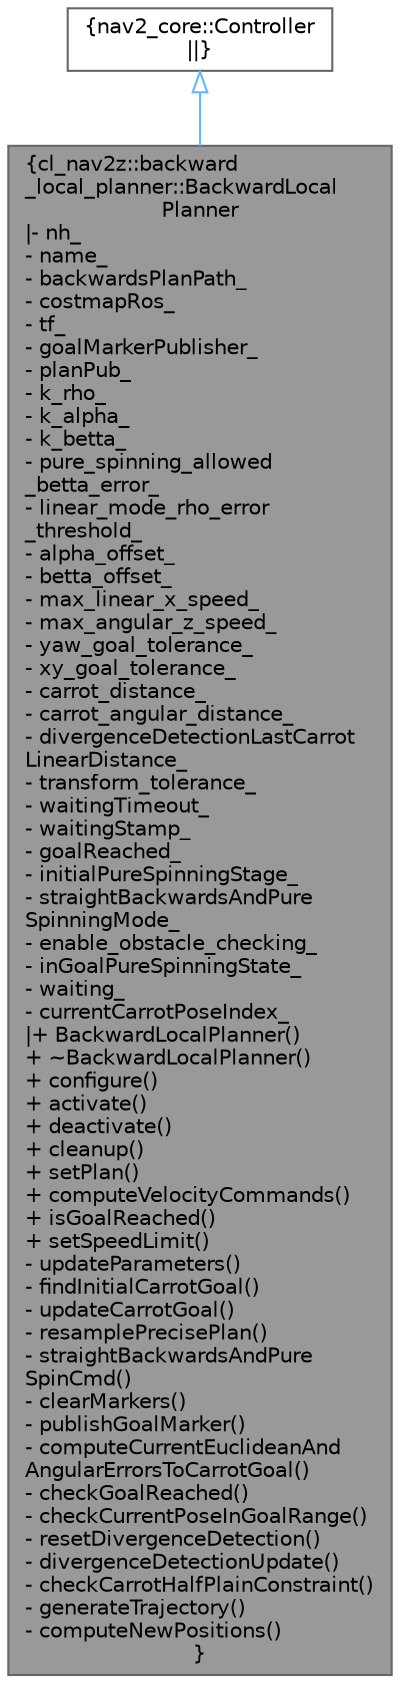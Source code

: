digraph "cl_nav2z::backward_local_planner::BackwardLocalPlanner"
{
 // LATEX_PDF_SIZE
  bgcolor="transparent";
  edge [fontname=Helvetica,fontsize=10,labelfontname=Helvetica,labelfontsize=10];
  node [fontname=Helvetica,fontsize=10,shape=box,height=0.2,width=0.4];
  Node1 [label="{cl_nav2z::backward\l_local_planner::BackwardLocal\lPlanner\n|- nh_\l- name_\l- backwardsPlanPath_\l- costmapRos_\l- tf_\l- goalMarkerPublisher_\l- planPub_\l- k_rho_\l- k_alpha_\l- k_betta_\l- pure_spinning_allowed\l_betta_error_\l- linear_mode_rho_error\l_threshold_\l- alpha_offset_\l- betta_offset_\l- max_linear_x_speed_\l- max_angular_z_speed_\l- yaw_goal_tolerance_\l- xy_goal_tolerance_\l- carrot_distance_\l- carrot_angular_distance_\l- divergenceDetectionLastCarrot\lLinearDistance_\l- transform_tolerance_\l- waitingTimeout_\l- waitingStamp_\l- goalReached_\l- initialPureSpinningStage_\l- straightBackwardsAndPure\lSpinningMode_\l- enable_obstacle_checking_\l- inGoalPureSpinningState_\l- waiting_\l- currentCarrotPoseIndex_\l|+ BackwardLocalPlanner()\l+ ~BackwardLocalPlanner()\l+ configure()\l+ activate()\l+ deactivate()\l+ cleanup()\l+ setPlan()\l+ computeVelocityCommands()\l+ isGoalReached()\l+ setSpeedLimit()\l- updateParameters()\l- findInitialCarrotGoal()\l- updateCarrotGoal()\l- resamplePrecisePlan()\l- straightBackwardsAndPure\lSpinCmd()\l- clearMarkers()\l- publishGoalMarker()\l- computeCurrentEuclideanAnd\lAngularErrorsToCarrotGoal()\l- checkGoalReached()\l- checkCurrentPoseInGoalRange()\l- resetDivergenceDetection()\l- divergenceDetectionUpdate()\l- checkCarrotHalfPlainConstraint()\l- generateTrajectory()\l- computeNewPositions()\l}",height=0.2,width=0.4,color="gray40", fillcolor="grey60", style="filled", fontcolor="black",tooltip=" "];
  Node2 -> Node1 [dir="back",color="steelblue1",style="solid",arrowtail="onormal"];
  Node2 [label="{nav2_core::Controller\n||}",height=0.2,width=0.4,color="gray40", fillcolor="white", style="filled",tooltip=" "];
}
